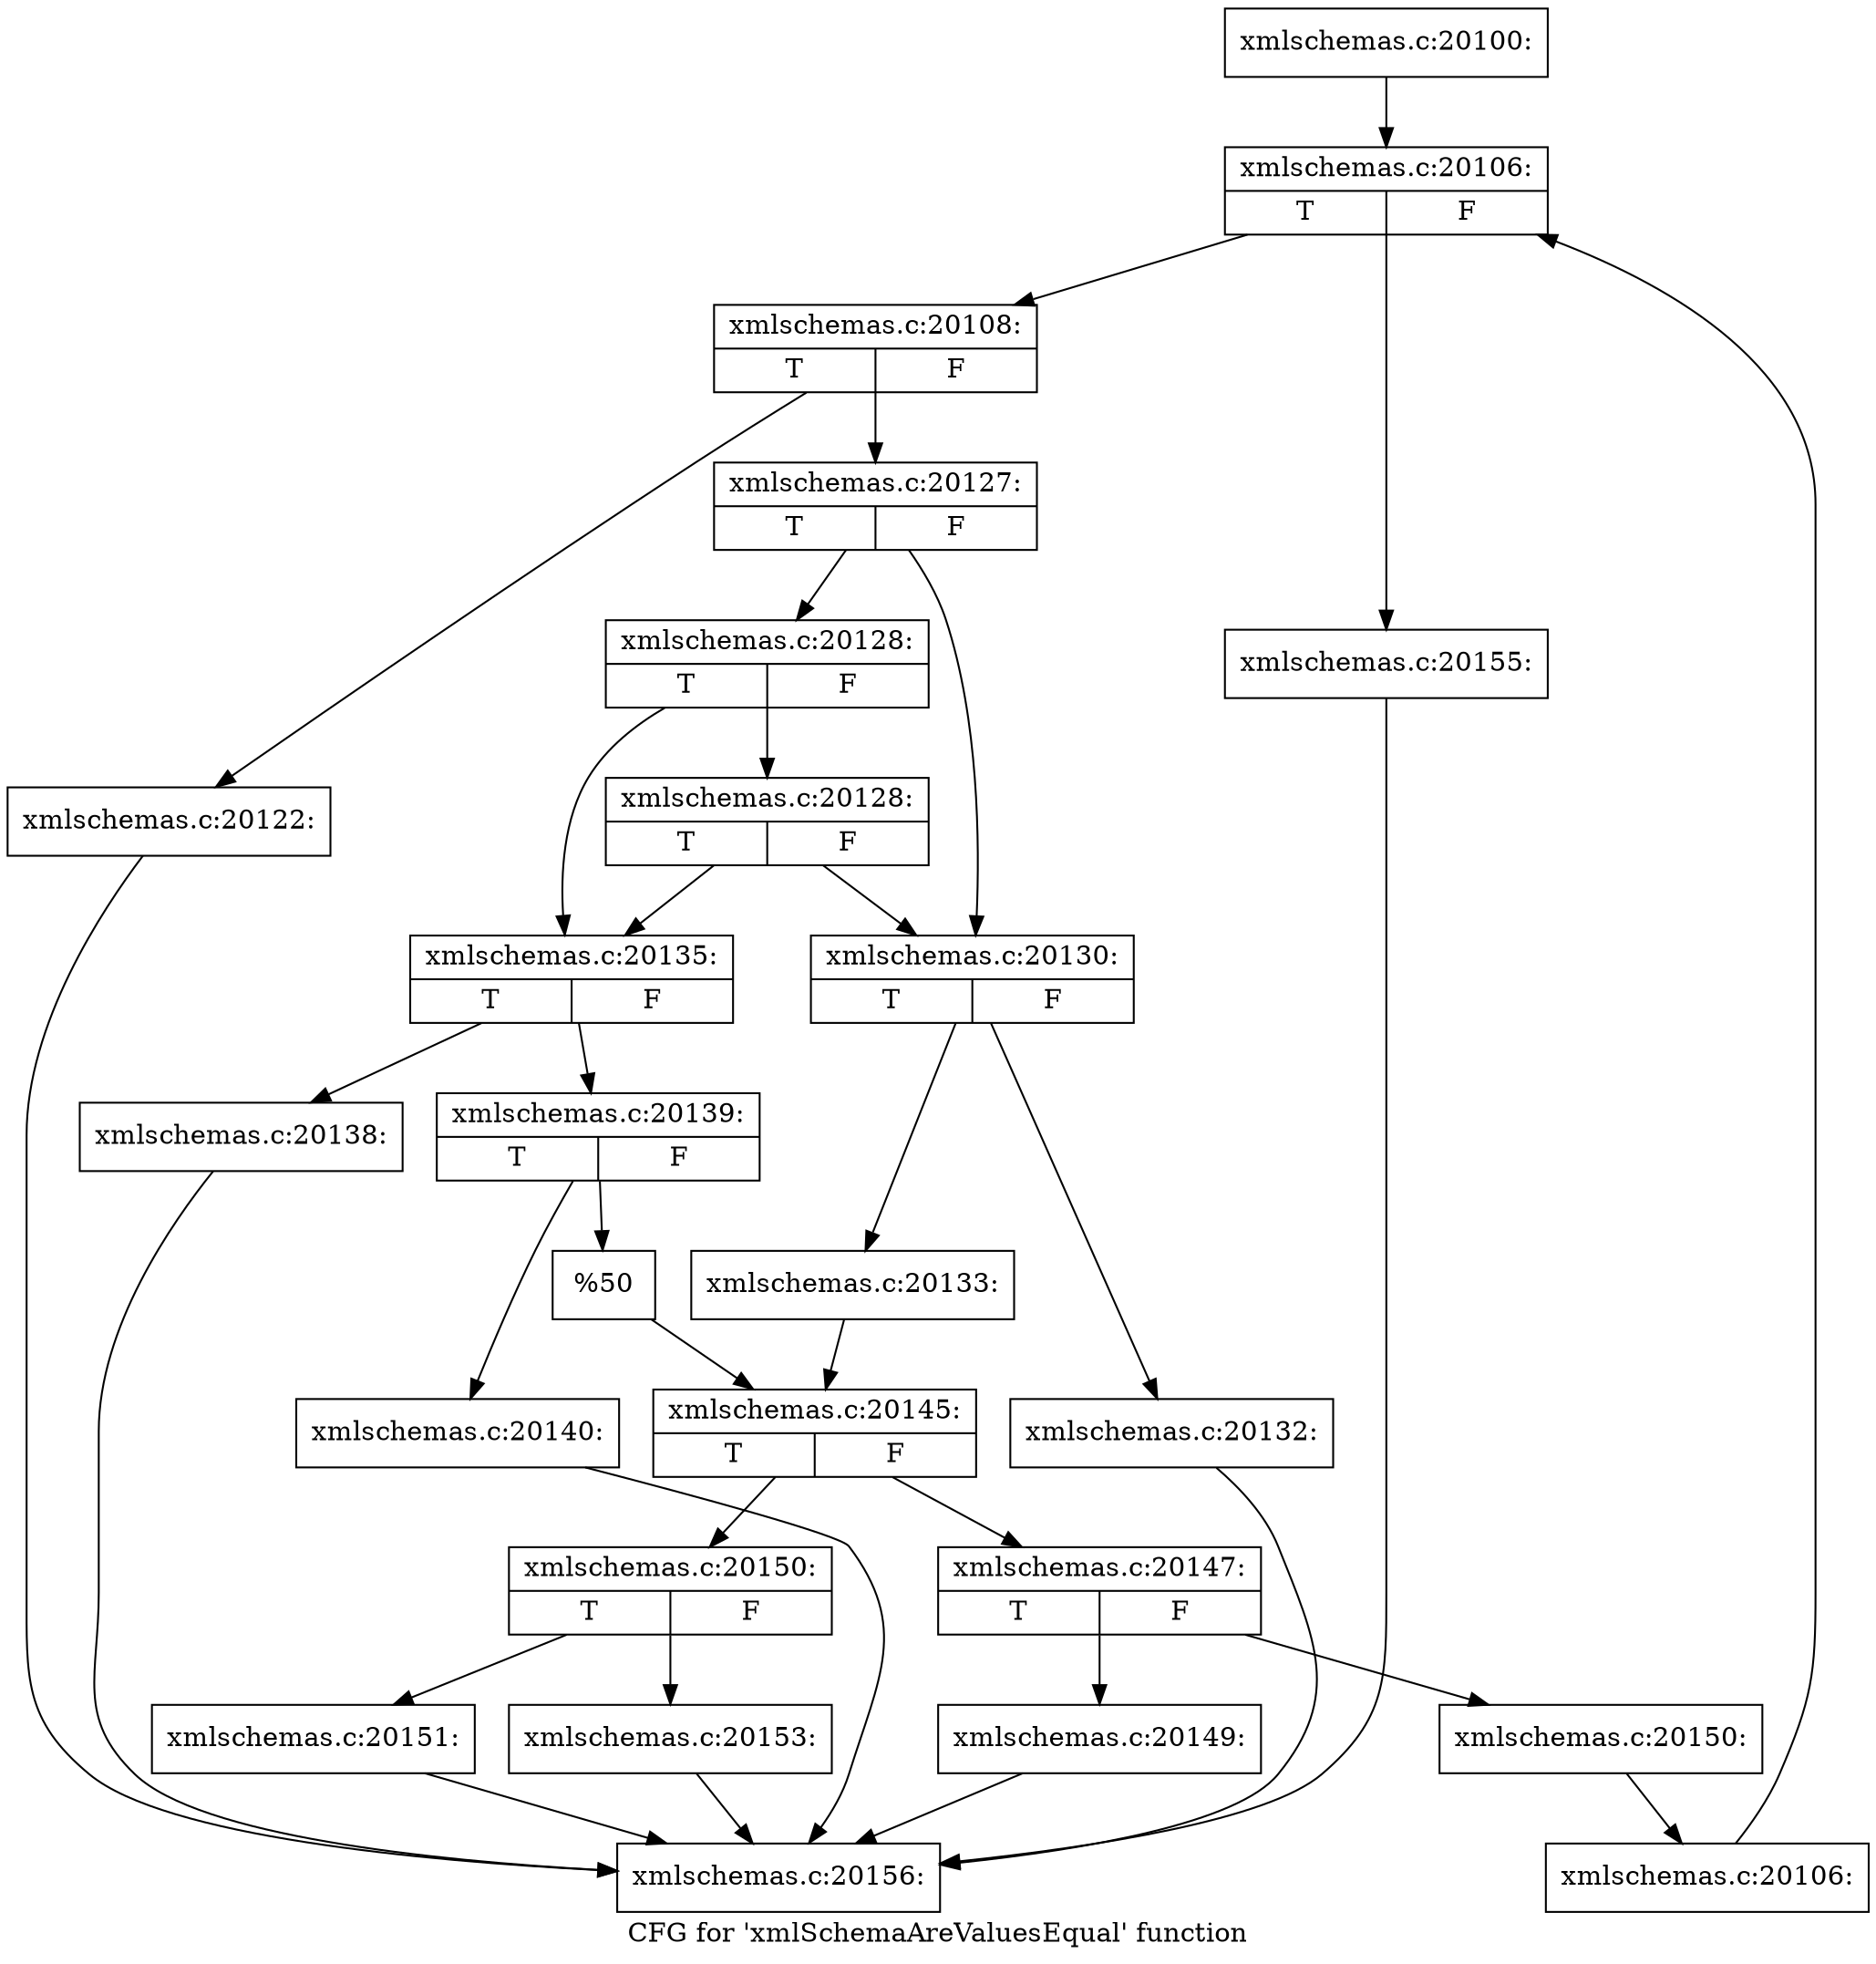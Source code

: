 digraph "CFG for 'xmlSchemaAreValuesEqual' function" {
	label="CFG for 'xmlSchemaAreValuesEqual' function";

	Node0x5211c90 [shape=record,label="{xmlschemas.c:20100:}"];
	Node0x5211c90 -> Node0x5214570;
	Node0x5214570 [shape=record,label="{xmlschemas.c:20106:|{<s0>T|<s1>F}}"];
	Node0x5214570 -> Node0x5214960;
	Node0x5214570 -> Node0x5214790;
	Node0x5214960 [shape=record,label="{xmlschemas.c:20108:|{<s0>T|<s1>F}}"];
	Node0x5214960 -> Node0x52153c0;
	Node0x5214960 -> Node0x52156f0;
	Node0x52153c0 [shape=record,label="{xmlschemas.c:20122:}"];
	Node0x52153c0 -> Node0x5211fc0;
	Node0x52156f0 [shape=record,label="{xmlschemas.c:20127:|{<s0>T|<s1>F}}"];
	Node0x52156f0 -> Node0x5216050;
	Node0x52156f0 -> Node0x5216140;
	Node0x5216140 [shape=record,label="{xmlschemas.c:20128:|{<s0>T|<s1>F}}"];
	Node0x5216140 -> Node0x5216550;
	Node0x5216140 -> Node0x52160f0;
	Node0x5216550 [shape=record,label="{xmlschemas.c:20128:|{<s0>T|<s1>F}}"];
	Node0x5216550 -> Node0x5216050;
	Node0x5216550 -> Node0x52160f0;
	Node0x5216050 [shape=record,label="{xmlschemas.c:20130:|{<s0>T|<s1>F}}"];
	Node0x5216050 -> Node0x5216b90;
	Node0x5216050 -> Node0x5216b40;
	Node0x5216b40 [shape=record,label="{xmlschemas.c:20132:}"];
	Node0x5216b40 -> Node0x5211fc0;
	Node0x5216b90 [shape=record,label="{xmlschemas.c:20133:}"];
	Node0x5216b90 -> Node0x52160a0;
	Node0x52160f0 [shape=record,label="{xmlschemas.c:20135:|{<s0>T|<s1>F}}"];
	Node0x52160f0 -> Node0x43b2fc0;
	Node0x52160f0 -> Node0x5215290;
	Node0x43b2fc0 [shape=record,label="{xmlschemas.c:20138:}"];
	Node0x43b2fc0 -> Node0x5211fc0;
	Node0x5215290 [shape=record,label="{xmlschemas.c:20139:|{<s0>T|<s1>F}}"];
	Node0x5215290 -> Node0x5218d50;
	Node0x5215290 -> Node0x5218da0;
	Node0x5218d50 [shape=record,label="{xmlschemas.c:20140:}"];
	Node0x5218d50 -> Node0x5211fc0;
	Node0x5218da0 [shape=record,label="{%50}"];
	Node0x5218da0 -> Node0x52160a0;
	Node0x52160a0 [shape=record,label="{xmlschemas.c:20145:|{<s0>T|<s1>F}}"];
	Node0x52160a0 -> Node0x5219b90;
	Node0x52160a0 -> Node0x5219f70;
	Node0x5219b90 [shape=record,label="{xmlschemas.c:20147:|{<s0>T|<s1>F}}"];
	Node0x5219b90 -> Node0x521a2a0;
	Node0x5219b90 -> Node0x521a2f0;
	Node0x521a2a0 [shape=record,label="{xmlschemas.c:20149:}"];
	Node0x521a2a0 -> Node0x5211fc0;
	Node0x521a2f0 [shape=record,label="{xmlschemas.c:20150:}"];
	Node0x521a2f0 -> Node0x5219f20;
	Node0x5219f70 [shape=record,label="{xmlschemas.c:20150:|{<s0>T|<s1>F}}"];
	Node0x5219f70 -> Node0x521a6e0;
	Node0x5219f70 -> Node0x521a780;
	Node0x521a6e0 [shape=record,label="{xmlschemas.c:20151:}"];
	Node0x521a6e0 -> Node0x5211fc0;
	Node0x521a780 [shape=record,label="{xmlschemas.c:20153:}"];
	Node0x521a780 -> Node0x5211fc0;
	Node0x5219f20 [shape=record,label="{xmlschemas.c:20106:}"];
	Node0x5219f20 -> Node0x5214570;
	Node0x5214790 [shape=record,label="{xmlschemas.c:20155:}"];
	Node0x5214790 -> Node0x5211fc0;
	Node0x5211fc0 [shape=record,label="{xmlschemas.c:20156:}"];
}
